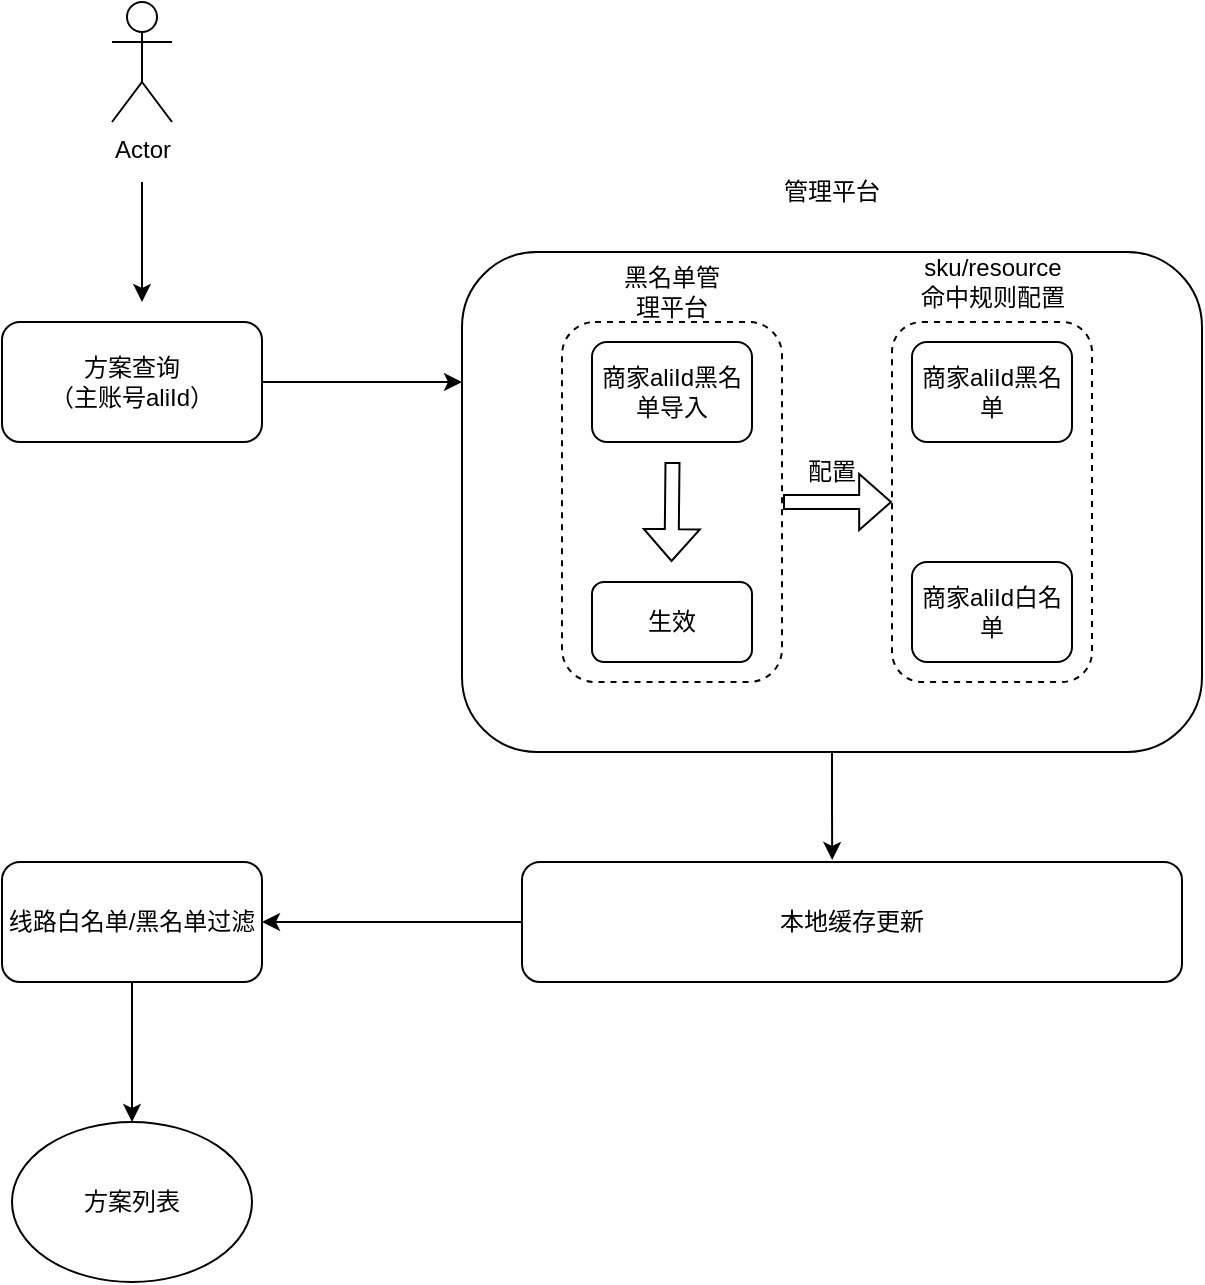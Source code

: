 <mxfile version="24.9.0">
  <diagram name="第 1 页" id="5Egi58rOlkPpSopRQt96">
    <mxGraphModel dx="2107" dy="677" grid="1" gridSize="10" guides="1" tooltips="1" connect="1" arrows="1" fold="1" page="1" pageScale="1" pageWidth="827" pageHeight="1169" math="0" shadow="0">
      <root>
        <mxCell id="0" />
        <mxCell id="1" parent="0" />
        <mxCell id="LmTNZIwf7FqJVymrXu0t-8" value="" style="rounded=1;whiteSpace=wrap;html=1;fillColor=none;" parent="1" vertex="1">
          <mxGeometry x="70" y="185" width="370" height="250" as="geometry" />
        </mxCell>
        <mxCell id="LmTNZIwf7FqJVymrXu0t-2" value="" style="rounded=1;whiteSpace=wrap;html=1;fillColor=none;dashed=1;" parent="1" vertex="1">
          <mxGeometry x="120" y="220" width="110" height="180" as="geometry" />
        </mxCell>
        <mxCell id="LmTNZIwf7FqJVymrXu0t-3" value="" style="rounded=1;whiteSpace=wrap;html=1;fillColor=none;dashed=1;" parent="1" vertex="1">
          <mxGeometry x="285" y="220" width="100" height="180" as="geometry" />
        </mxCell>
        <mxCell id="LmTNZIwf7FqJVymrXu0t-4" value="管理平台" style="text;html=1;align=center;verticalAlign=middle;whiteSpace=wrap;rounded=0;" parent="1" vertex="1">
          <mxGeometry x="225" y="140" width="60" height="30" as="geometry" />
        </mxCell>
        <mxCell id="LmTNZIwf7FqJVymrXu0t-5" value="商家aliId黑名单导入" style="rounded=1;whiteSpace=wrap;html=1;fillColor=none;" parent="1" vertex="1">
          <mxGeometry x="135" y="230" width="80" height="50" as="geometry" />
        </mxCell>
        <mxCell id="LmTNZIwf7FqJVymrXu0t-6" value="生效" style="rounded=1;whiteSpace=wrap;html=1;fillColor=none;" parent="1" vertex="1">
          <mxGeometry x="135" y="350" width="80" height="40" as="geometry" />
        </mxCell>
        <mxCell id="LmTNZIwf7FqJVymrXu0t-7" value="" style="shape=flexArrow;endArrow=classic;html=1;rounded=0;width=7;endSize=4.97;entryX=0.5;entryY=0;entryDx=0;entryDy=0;" parent="1" edge="1">
          <mxGeometry width="50" height="50" relative="1" as="geometry">
            <mxPoint x="175.25" y="290" as="sourcePoint" />
            <mxPoint x="174.75" y="340" as="targetPoint" />
          </mxGeometry>
        </mxCell>
        <mxCell id="LmTNZIwf7FqJVymrXu0t-9" value="黑名单管理平台" style="text;html=1;align=center;verticalAlign=middle;whiteSpace=wrap;rounded=0;" parent="1" vertex="1">
          <mxGeometry x="145" y="190" width="60" height="30" as="geometry" />
        </mxCell>
        <mxCell id="LmTNZIwf7FqJVymrXu0t-10" value="sku/resource命中规则配置" style="text;html=1;align=center;verticalAlign=middle;whiteSpace=wrap;rounded=0;" parent="1" vertex="1">
          <mxGeometry x="297.5" y="185" width="75" height="30" as="geometry" />
        </mxCell>
        <mxCell id="LmTNZIwf7FqJVymrXu0t-11" value="&lt;span style=&quot;background-color: initial;&quot;&gt;商家aliId&lt;/span&gt;黑名单" style="rounded=1;whiteSpace=wrap;html=1;fillColor=none;" parent="1" vertex="1">
          <mxGeometry x="295" y="230" width="80" height="50" as="geometry" />
        </mxCell>
        <mxCell id="LmTNZIwf7FqJVymrXu0t-12" value="&lt;span style=&quot;background-color: initial;&quot;&gt;商家aliId白&lt;/span&gt;名单" style="rounded=1;whiteSpace=wrap;html=1;fillColor=none;" parent="1" vertex="1">
          <mxGeometry x="295" y="340" width="80" height="50" as="geometry" />
        </mxCell>
        <mxCell id="LmTNZIwf7FqJVymrXu0t-13" value="" style="shape=flexArrow;endArrow=classic;html=1;rounded=0;width=7;endSize=4.97;entryX=0;entryY=0.5;entryDx=0;entryDy=0;" parent="1" target="LmTNZIwf7FqJVymrXu0t-3" edge="1">
          <mxGeometry width="50" height="50" relative="1" as="geometry">
            <mxPoint x="230.5" y="310" as="sourcePoint" />
            <mxPoint x="230" y="360" as="targetPoint" />
          </mxGeometry>
        </mxCell>
        <mxCell id="LmTNZIwf7FqJVymrXu0t-14" value="配置" style="text;html=1;align=center;verticalAlign=middle;whiteSpace=wrap;rounded=0;" parent="1" vertex="1">
          <mxGeometry x="225" y="280" width="60" height="30" as="geometry" />
        </mxCell>
        <mxCell id="LmTNZIwf7FqJVymrXu0t-20" style="edgeStyle=orthogonalEdgeStyle;rounded=0;orthogonalLoop=1;jettySize=auto;html=1;" parent="1" edge="1">
          <mxGeometry relative="1" as="geometry">
            <mxPoint x="-90" y="210" as="targetPoint" />
            <mxPoint x="-90" y="150" as="sourcePoint" />
          </mxGeometry>
        </mxCell>
        <mxCell id="LmTNZIwf7FqJVymrXu0t-15" value="Actor" style="shape=umlActor;verticalLabelPosition=bottom;verticalAlign=top;html=1;outlineConnect=0;" parent="1" vertex="1">
          <mxGeometry x="-105" y="60" width="30" height="60" as="geometry" />
        </mxCell>
        <mxCell id="LmTNZIwf7FqJVymrXu0t-19" style="edgeStyle=orthogonalEdgeStyle;rounded=0;orthogonalLoop=1;jettySize=auto;html=1;" parent="1" source="LmTNZIwf7FqJVymrXu0t-16" edge="1">
          <mxGeometry relative="1" as="geometry">
            <mxPoint x="70" y="250" as="targetPoint" />
          </mxGeometry>
        </mxCell>
        <mxCell id="LmTNZIwf7FqJVymrXu0t-16" value="方案查询&lt;div&gt;（主账号aliId）&lt;/div&gt;" style="rounded=1;whiteSpace=wrap;html=1;fillColor=none;" parent="1" vertex="1">
          <mxGeometry x="-160" y="220" width="130" height="60" as="geometry" />
        </mxCell>
        <mxCell id="LmTNZIwf7FqJVymrXu0t-23" style="edgeStyle=orthogonalEdgeStyle;rounded=0;orthogonalLoop=1;jettySize=auto;html=1;exitX=0.5;exitY=1;exitDx=0;exitDy=0;entryX=0.5;entryY=0;entryDx=0;entryDy=0;" parent="1" source="LmTNZIwf7FqJVymrXu0t-18" target="LmTNZIwf7FqJVymrXu0t-22" edge="1">
          <mxGeometry relative="1" as="geometry" />
        </mxCell>
        <mxCell id="LmTNZIwf7FqJVymrXu0t-18" value="线路白名单/黑名单过滤" style="rounded=1;whiteSpace=wrap;html=1;fillColor=none;" parent="1" vertex="1">
          <mxGeometry x="-160" y="490" width="130" height="60" as="geometry" />
        </mxCell>
        <mxCell id="LmTNZIwf7FqJVymrXu0t-22" value="方案列表" style="ellipse;whiteSpace=wrap;html=1;fillColor=none;" parent="1" vertex="1">
          <mxGeometry x="-155" y="620" width="120" height="80" as="geometry" />
        </mxCell>
        <mxCell id="ywEvxumI__trMA9bP_Ji-3" style="edgeStyle=orthogonalEdgeStyle;rounded=0;orthogonalLoop=1;jettySize=auto;html=1;exitX=0;exitY=0.5;exitDx=0;exitDy=0;entryX=1;entryY=0.5;entryDx=0;entryDy=0;" edge="1" parent="1" source="ywEvxumI__trMA9bP_Ji-1" target="LmTNZIwf7FqJVymrXu0t-18">
          <mxGeometry relative="1" as="geometry" />
        </mxCell>
        <mxCell id="ywEvxumI__trMA9bP_Ji-1" value="本地缓存更新" style="rounded=1;whiteSpace=wrap;html=1;fillColor=none;" vertex="1" parent="1">
          <mxGeometry x="100" y="490" width="330" height="60" as="geometry" />
        </mxCell>
        <mxCell id="ywEvxumI__trMA9bP_Ji-2" style="edgeStyle=orthogonalEdgeStyle;rounded=0;orthogonalLoop=1;jettySize=auto;html=1;exitX=0.5;exitY=1;exitDx=0;exitDy=0;entryX=0.47;entryY=-0.017;entryDx=0;entryDy=0;entryPerimeter=0;" edge="1" parent="1" source="LmTNZIwf7FqJVymrXu0t-8" target="ywEvxumI__trMA9bP_Ji-1">
          <mxGeometry relative="1" as="geometry" />
        </mxCell>
      </root>
    </mxGraphModel>
  </diagram>
</mxfile>
